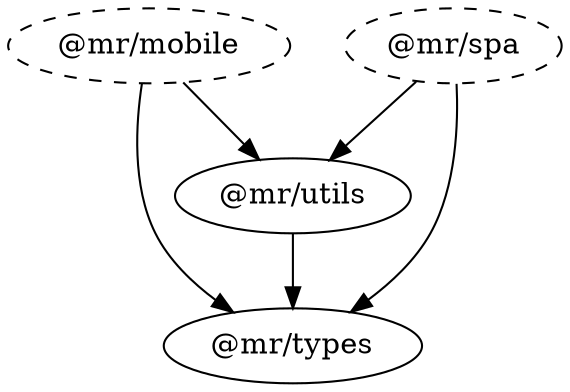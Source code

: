 digraph G {
  "@mr/mobile" [ style = "dashed" ];
  "@mr/types";
  "@mr/utils";
  "@mr/spa" [ style = "dashed" ];
  "@mr/mobile" -> "@mr/types";
  "@mr/mobile" -> "@mr/utils";
  "@mr/spa" -> "@mr/types";
  "@mr/spa" -> "@mr/utils";
  "@mr/utils" -> "@mr/types";
}
